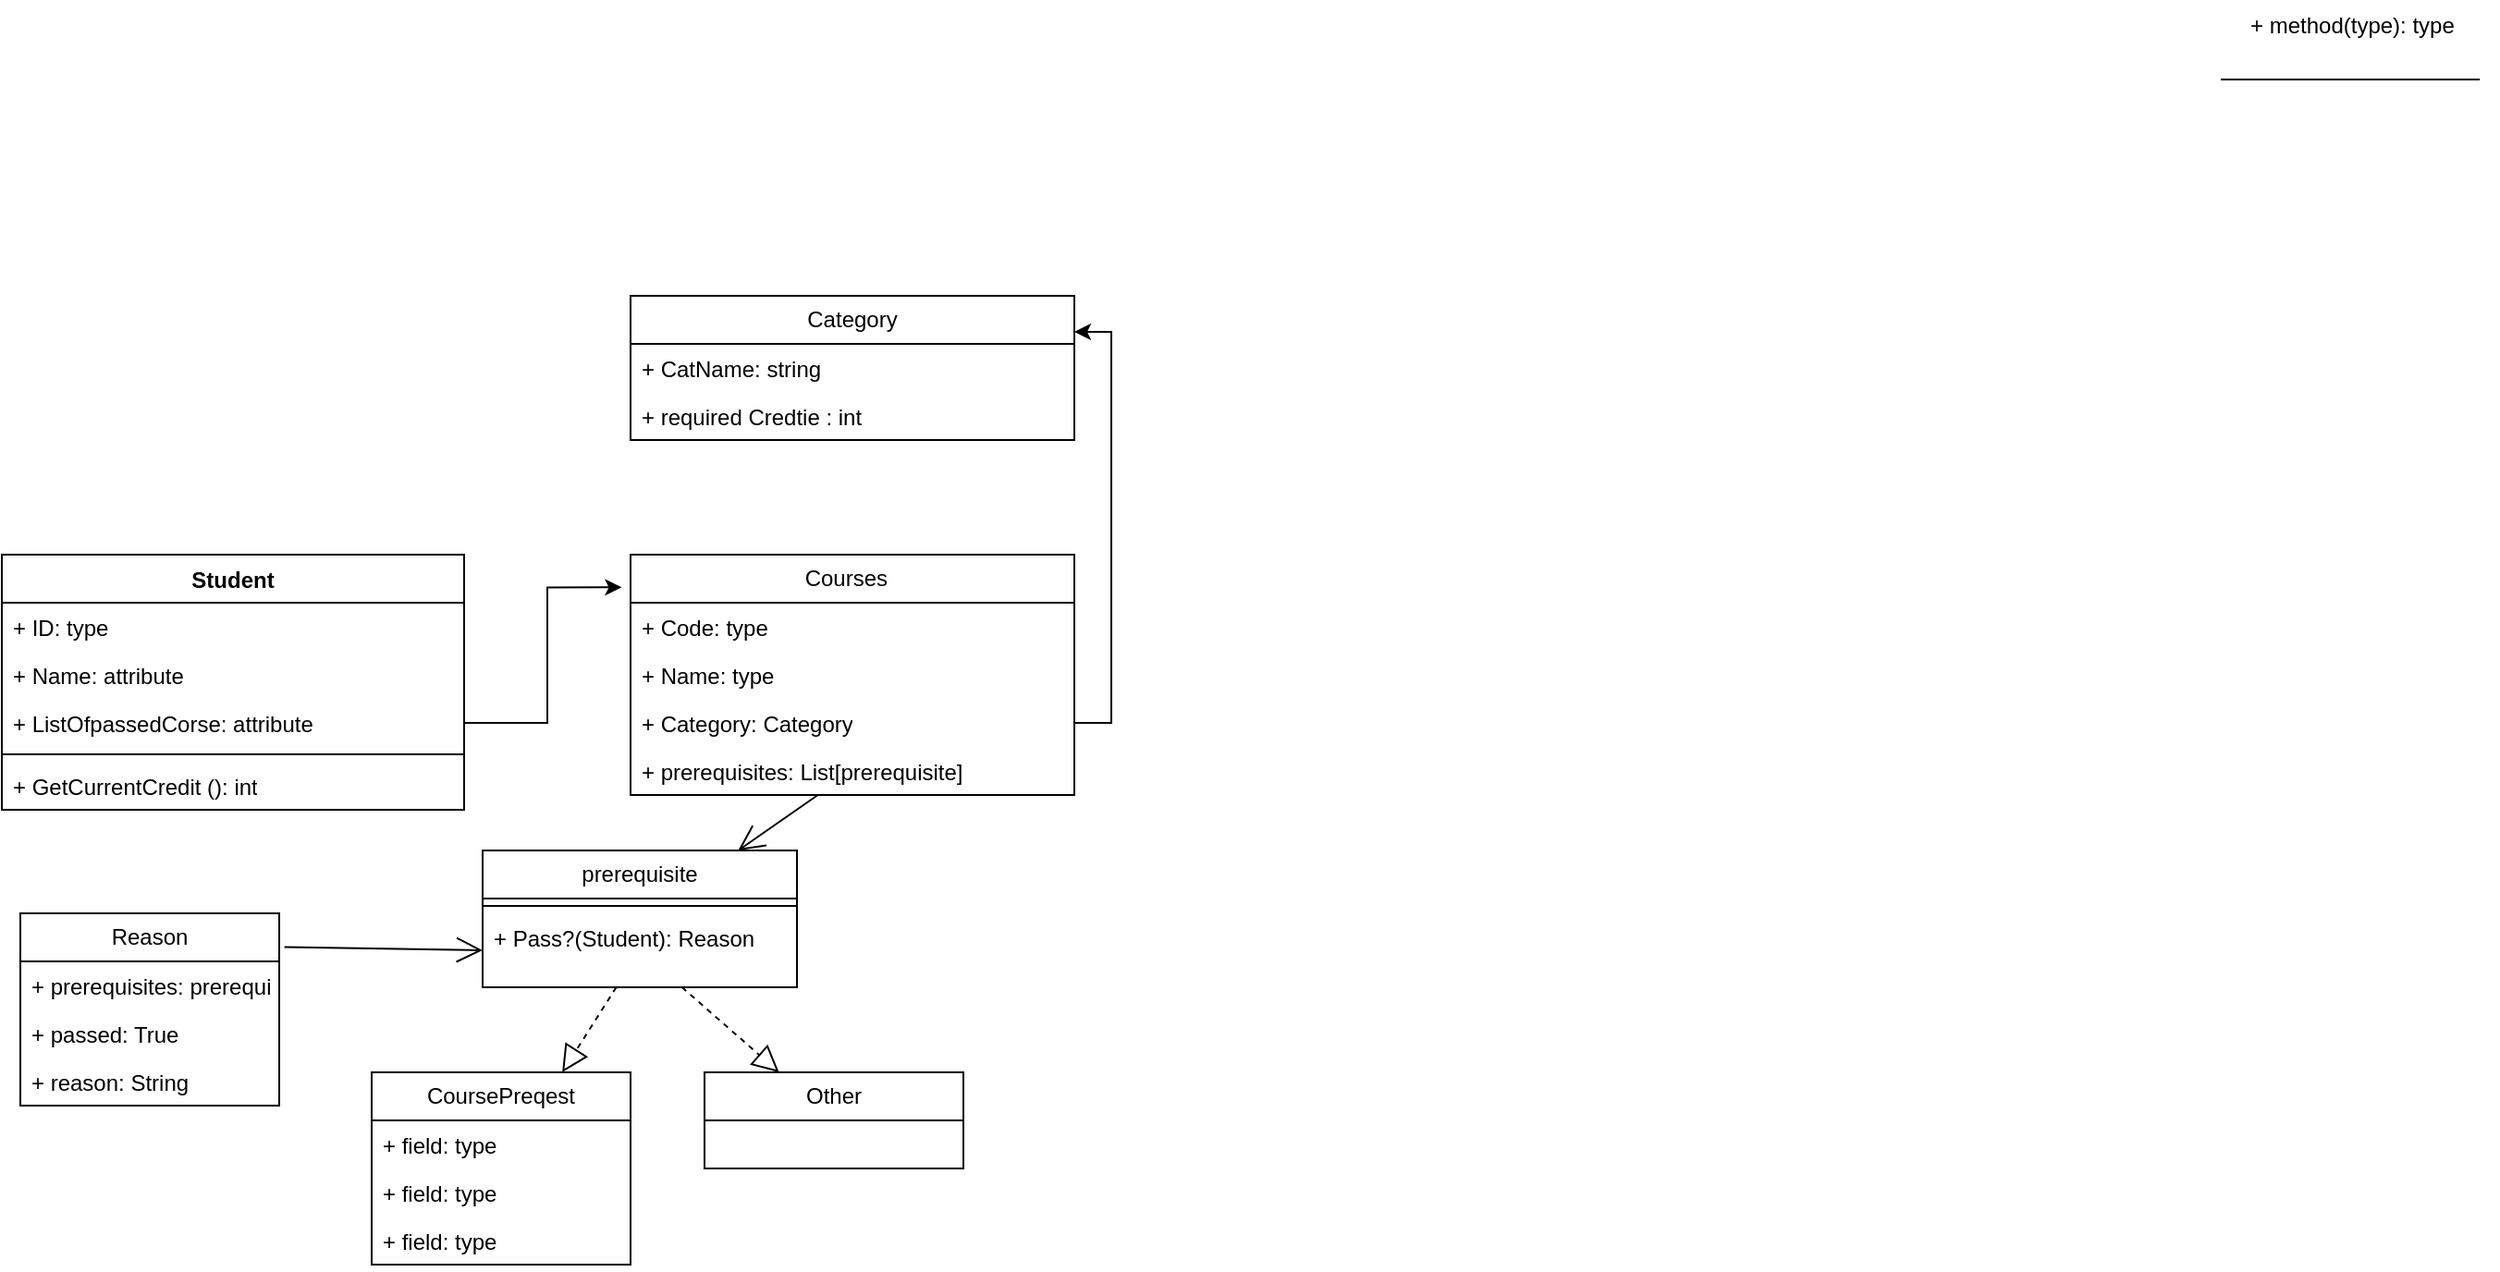 <mxfile version="22.1.16" type="device">
  <diagram name="Page-1" id="vBzQHAUM4WmIDUZfPIja">
    <mxGraphModel dx="926" dy="945" grid="1" gridSize="10" guides="1" tooltips="1" connect="1" arrows="1" fold="1" page="0" pageScale="1" pageWidth="850" pageHeight="1100" math="0" shadow="0">
      <root>
        <mxCell id="0" />
        <mxCell id="1" parent="0" />
        <mxCell id="Up4-KTMYLKEODfnnjqa--1" value="Student" style="swimlane;fontStyle=1;align=center;verticalAlign=top;childLayout=stackLayout;horizontal=1;startSize=26;horizontalStack=0;resizeParent=1;resizeParentMax=0;resizeLast=0;collapsible=1;marginBottom=0;whiteSpace=wrap;html=1;" vertex="1" parent="1">
          <mxGeometry x="140" y="120" width="250" height="138" as="geometry" />
        </mxCell>
        <mxCell id="Up4-KTMYLKEODfnnjqa--2" value="+ ID: type&lt;br&gt;" style="text;strokeColor=none;fillColor=none;align=left;verticalAlign=top;spacingLeft=4;spacingRight=4;overflow=hidden;rotatable=0;points=[[0,0.5],[1,0.5]];portConstraint=eastwest;whiteSpace=wrap;html=1;" vertex="1" parent="Up4-KTMYLKEODfnnjqa--1">
          <mxGeometry y="26" width="250" height="26" as="geometry" />
        </mxCell>
        <mxCell id="Up4-KTMYLKEODfnnjqa--5" value="+ Name: attribute" style="text;strokeColor=none;fillColor=none;align=left;verticalAlign=top;spacingLeft=4;spacingRight=4;overflow=hidden;rotatable=0;points=[[0,0.5],[1,0.5]];portConstraint=eastwest;whiteSpace=wrap;html=1;" vertex="1" parent="Up4-KTMYLKEODfnnjqa--1">
          <mxGeometry y="52" width="250" height="26" as="geometry" />
        </mxCell>
        <mxCell id="Up4-KTMYLKEODfnnjqa--6" value="+ ListOfpassedCorse: attribute" style="text;strokeColor=none;fillColor=none;align=left;verticalAlign=top;spacingLeft=4;spacingRight=4;overflow=hidden;rotatable=0;points=[[0,0.5],[1,0.5]];portConstraint=eastwest;whiteSpace=wrap;html=1;" vertex="1" parent="Up4-KTMYLKEODfnnjqa--1">
          <mxGeometry y="78" width="250" height="26" as="geometry" />
        </mxCell>
        <mxCell id="Up4-KTMYLKEODfnnjqa--3" value="" style="line;strokeWidth=1;fillColor=none;align=left;verticalAlign=middle;spacingTop=-1;spacingLeft=3;spacingRight=3;rotatable=0;labelPosition=right;points=[];portConstraint=eastwest;strokeColor=inherit;" vertex="1" parent="Up4-KTMYLKEODfnnjqa--1">
          <mxGeometry y="104" width="250" height="8" as="geometry" />
        </mxCell>
        <mxCell id="Up4-KTMYLKEODfnnjqa--4" value="+ GetCurrentCredit&amp;nbsp;(): int" style="text;strokeColor=none;fillColor=none;align=left;verticalAlign=top;spacingLeft=4;spacingRight=4;overflow=hidden;rotatable=0;points=[[0,0.5],[1,0.5]];portConstraint=eastwest;whiteSpace=wrap;html=1;" vertex="1" parent="Up4-KTMYLKEODfnnjqa--1">
          <mxGeometry y="112" width="250" height="26" as="geometry" />
        </mxCell>
        <mxCell id="Up4-KTMYLKEODfnnjqa--7" value="Courses&amp;nbsp;&amp;nbsp;" style="swimlane;fontStyle=0;childLayout=stackLayout;horizontal=1;startSize=26;fillColor=none;horizontalStack=0;resizeParent=1;resizeParentMax=0;resizeLast=0;collapsible=1;marginBottom=0;whiteSpace=wrap;html=1;" vertex="1" parent="1">
          <mxGeometry x="480" y="120" width="240" height="130" as="geometry" />
        </mxCell>
        <mxCell id="Up4-KTMYLKEODfnnjqa--8" value="+ Code: type" style="text;strokeColor=none;fillColor=none;align=left;verticalAlign=top;spacingLeft=4;spacingRight=4;overflow=hidden;rotatable=0;points=[[0,0.5],[1,0.5]];portConstraint=eastwest;whiteSpace=wrap;html=1;" vertex="1" parent="Up4-KTMYLKEODfnnjqa--7">
          <mxGeometry y="26" width="240" height="26" as="geometry" />
        </mxCell>
        <mxCell id="Up4-KTMYLKEODfnnjqa--9" value="+ Name: type" style="text;strokeColor=none;fillColor=none;align=left;verticalAlign=top;spacingLeft=4;spacingRight=4;overflow=hidden;rotatable=0;points=[[0,0.5],[1,0.5]];portConstraint=eastwest;whiteSpace=wrap;html=1;" vertex="1" parent="Up4-KTMYLKEODfnnjqa--7">
          <mxGeometry y="52" width="240" height="26" as="geometry" />
        </mxCell>
        <mxCell id="Up4-KTMYLKEODfnnjqa--42" value="+ Category: Category" style="text;strokeColor=none;fillColor=none;align=left;verticalAlign=top;spacingLeft=4;spacingRight=4;overflow=hidden;rotatable=0;points=[[0,0.5],[1,0.5]];portConstraint=eastwest;whiteSpace=wrap;html=1;" vertex="1" parent="Up4-KTMYLKEODfnnjqa--7">
          <mxGeometry y="78" width="240" height="26" as="geometry" />
        </mxCell>
        <mxCell id="Up4-KTMYLKEODfnnjqa--10" value="+&amp;nbsp;prerequisites&lt;span style=&quot;background-color: initial;&quot;&gt;:&amp;nbsp;&lt;/span&gt;List[prerequisite]" style="text;strokeColor=none;fillColor=none;align=left;verticalAlign=top;spacingLeft=4;spacingRight=4;overflow=hidden;rotatable=0;points=[[0,0.5],[1,0.5]];portConstraint=eastwest;whiteSpace=wrap;html=1;" vertex="1" parent="Up4-KTMYLKEODfnnjqa--7">
          <mxGeometry y="104" width="240" height="26" as="geometry" />
        </mxCell>
        <mxCell id="Up4-KTMYLKEODfnnjqa--12" style="edgeStyle=orthogonalEdgeStyle;rounded=0;orthogonalLoop=1;jettySize=auto;html=1;exitX=1;exitY=0.5;exitDx=0;exitDy=0;entryX=-0.02;entryY=0.136;entryDx=0;entryDy=0;entryPerimeter=0;" edge="1" parent="1" source="Up4-KTMYLKEODfnnjqa--6" target="Up4-KTMYLKEODfnnjqa--7">
          <mxGeometry relative="1" as="geometry" />
        </mxCell>
        <mxCell id="Up4-KTMYLKEODfnnjqa--13" value="prerequisite" style="swimlane;fontStyle=0;childLayout=stackLayout;horizontal=1;startSize=26;fillColor=none;horizontalStack=0;resizeParent=1;resizeParentMax=0;resizeLast=0;collapsible=1;marginBottom=0;whiteSpace=wrap;html=1;" vertex="1" parent="1">
          <mxGeometry x="400" y="280" width="170" height="74" as="geometry" />
        </mxCell>
        <mxCell id="Up4-KTMYLKEODfnnjqa--30" value="" style="line;strokeWidth=1;fillColor=none;align=left;verticalAlign=middle;spacingTop=-1;spacingLeft=3;spacingRight=3;rotatable=0;labelPosition=right;points=[];portConstraint=eastwest;strokeColor=inherit;" vertex="1" parent="Up4-KTMYLKEODfnnjqa--13">
          <mxGeometry y="26" width="170" height="8" as="geometry" />
        </mxCell>
        <mxCell id="Up4-KTMYLKEODfnnjqa--29" value="+ Pass?(Student):&amp;nbsp;Reason" style="text;strokeColor=none;fillColor=none;align=left;verticalAlign=top;spacingLeft=4;spacingRight=4;overflow=hidden;rotatable=0;points=[[0,0.5],[1,0.5]];portConstraint=eastwest;whiteSpace=wrap;html=1;" vertex="1" parent="Up4-KTMYLKEODfnnjqa--13">
          <mxGeometry y="34" width="170" height="40" as="geometry" />
        </mxCell>
        <mxCell id="Up4-KTMYLKEODfnnjqa--17" value="CoursePreqest" style="swimlane;fontStyle=0;childLayout=stackLayout;horizontal=1;startSize=26;fillColor=none;horizontalStack=0;resizeParent=1;resizeParentMax=0;resizeLast=0;collapsible=1;marginBottom=0;whiteSpace=wrap;html=1;" vertex="1" parent="1">
          <mxGeometry x="340" y="400" width="140" height="104" as="geometry" />
        </mxCell>
        <mxCell id="Up4-KTMYLKEODfnnjqa--18" value="+ field: type" style="text;strokeColor=none;fillColor=none;align=left;verticalAlign=top;spacingLeft=4;spacingRight=4;overflow=hidden;rotatable=0;points=[[0,0.5],[1,0.5]];portConstraint=eastwest;whiteSpace=wrap;html=1;" vertex="1" parent="Up4-KTMYLKEODfnnjqa--17">
          <mxGeometry y="26" width="140" height="26" as="geometry" />
        </mxCell>
        <mxCell id="Up4-KTMYLKEODfnnjqa--19" value="+ field: type" style="text;strokeColor=none;fillColor=none;align=left;verticalAlign=top;spacingLeft=4;spacingRight=4;overflow=hidden;rotatable=0;points=[[0,0.5],[1,0.5]];portConstraint=eastwest;whiteSpace=wrap;html=1;" vertex="1" parent="Up4-KTMYLKEODfnnjqa--17">
          <mxGeometry y="52" width="140" height="26" as="geometry" />
        </mxCell>
        <mxCell id="Up4-KTMYLKEODfnnjqa--20" value="+ field: type" style="text;strokeColor=none;fillColor=none;align=left;verticalAlign=top;spacingLeft=4;spacingRight=4;overflow=hidden;rotatable=0;points=[[0,0.5],[1,0.5]];portConstraint=eastwest;whiteSpace=wrap;html=1;" vertex="1" parent="Up4-KTMYLKEODfnnjqa--17">
          <mxGeometry y="78" width="140" height="26" as="geometry" />
        </mxCell>
        <mxCell id="Up4-KTMYLKEODfnnjqa--21" value="Other" style="swimlane;fontStyle=0;childLayout=stackLayout;horizontal=1;startSize=26;fillColor=none;horizontalStack=0;resizeParent=1;resizeParentMax=0;resizeLast=0;collapsible=1;marginBottom=0;whiteSpace=wrap;html=1;" vertex="1" parent="1">
          <mxGeometry x="520" y="400" width="140" height="52" as="geometry" />
        </mxCell>
        <mxCell id="Up4-KTMYLKEODfnnjqa--31" value="+ method(type): type" style="text;strokeColor=none;fillColor=none;align=left;verticalAlign=top;spacingLeft=4;spacingRight=4;overflow=hidden;rotatable=0;points=[[0,0.5],[1,0.5]];portConstraint=eastwest;whiteSpace=wrap;html=1;" vertex="1" parent="1">
          <mxGeometry x="1350" y="-180" width="140" height="26" as="geometry" />
        </mxCell>
        <mxCell id="Up4-KTMYLKEODfnnjqa--32" value="" style="line;strokeWidth=1;fillColor=none;align=left;verticalAlign=middle;spacingTop=-1;spacingLeft=3;spacingRight=3;rotatable=0;labelPosition=right;points=[];portConstraint=eastwest;strokeColor=inherit;" vertex="1" parent="1">
          <mxGeometry x="1340" y="-141" width="140" height="8" as="geometry" />
        </mxCell>
        <mxCell id="Up4-KTMYLKEODfnnjqa--33" value="Reason" style="swimlane;fontStyle=0;childLayout=stackLayout;horizontal=1;startSize=26;fillColor=none;horizontalStack=0;resizeParent=1;resizeParentMax=0;resizeLast=0;collapsible=1;marginBottom=0;whiteSpace=wrap;html=1;" vertex="1" parent="1">
          <mxGeometry x="150" y="314" width="140" height="104" as="geometry" />
        </mxCell>
        <mxCell id="Up4-KTMYLKEODfnnjqa--34" value="+&amp;nbsp;prerequisites:&amp;nbsp;prerequisite" style="text;strokeColor=none;fillColor=none;align=left;verticalAlign=top;spacingLeft=4;spacingRight=4;overflow=hidden;rotatable=0;points=[[0,0.5],[1,0.5]];portConstraint=eastwest;whiteSpace=wrap;html=1;" vertex="1" parent="Up4-KTMYLKEODfnnjqa--33">
          <mxGeometry y="26" width="140" height="26" as="geometry" />
        </mxCell>
        <mxCell id="Up4-KTMYLKEODfnnjqa--35" value="+ passed: True" style="text;strokeColor=none;fillColor=none;align=left;verticalAlign=top;spacingLeft=4;spacingRight=4;overflow=hidden;rotatable=0;points=[[0,0.5],[1,0.5]];portConstraint=eastwest;whiteSpace=wrap;html=1;" vertex="1" parent="Up4-KTMYLKEODfnnjqa--33">
          <mxGeometry y="52" width="140" height="26" as="geometry" />
        </mxCell>
        <mxCell id="Up4-KTMYLKEODfnnjqa--36" value="+ reason: String" style="text;strokeColor=none;fillColor=none;align=left;verticalAlign=top;spacingLeft=4;spacingRight=4;overflow=hidden;rotatable=0;points=[[0,0.5],[1,0.5]];portConstraint=eastwest;whiteSpace=wrap;html=1;" vertex="1" parent="Up4-KTMYLKEODfnnjqa--33">
          <mxGeometry y="78" width="140" height="26" as="geometry" />
        </mxCell>
        <mxCell id="Up4-KTMYLKEODfnnjqa--38" value="" style="endArrow=block;dashed=1;endFill=0;endSize=12;html=1;rounded=0;" edge="1" parent="1" source="Up4-KTMYLKEODfnnjqa--29" target="Up4-KTMYLKEODfnnjqa--17">
          <mxGeometry width="160" relative="1" as="geometry">
            <mxPoint x="470" y="560" as="sourcePoint" />
            <mxPoint x="630" y="560" as="targetPoint" />
          </mxGeometry>
        </mxCell>
        <mxCell id="Up4-KTMYLKEODfnnjqa--39" value="" style="endArrow=block;dashed=1;endFill=0;endSize=12;html=1;rounded=0;" edge="1" parent="1" source="Up4-KTMYLKEODfnnjqa--29" target="Up4-KTMYLKEODfnnjqa--21">
          <mxGeometry width="160" relative="1" as="geometry">
            <mxPoint x="357" y="404" as="sourcePoint" />
            <mxPoint x="278" y="490" as="targetPoint" />
          </mxGeometry>
        </mxCell>
        <mxCell id="Up4-KTMYLKEODfnnjqa--40" value="" style="endArrow=open;endFill=1;endSize=12;html=1;rounded=0;exitX=1.02;exitY=0.175;exitDx=0;exitDy=0;exitPerimeter=0;entryX=0;entryY=0.5;entryDx=0;entryDy=0;" edge="1" parent="1" source="Up4-KTMYLKEODfnnjqa--33" target="Up4-KTMYLKEODfnnjqa--29">
          <mxGeometry width="160" relative="1" as="geometry">
            <mxPoint x="320" y="340" as="sourcePoint" />
            <mxPoint x="400" y="320" as="targetPoint" />
          </mxGeometry>
        </mxCell>
        <mxCell id="Up4-KTMYLKEODfnnjqa--41" value="" style="endArrow=open;endFill=1;endSize=12;html=1;rounded=0;" edge="1" parent="1" source="Up4-KTMYLKEODfnnjqa--10" target="Up4-KTMYLKEODfnnjqa--13">
          <mxGeometry width="160" relative="1" as="geometry">
            <mxPoint x="650" y="270" as="sourcePoint" />
            <mxPoint x="747" y="271" as="targetPoint" />
          </mxGeometry>
        </mxCell>
        <mxCell id="Up4-KTMYLKEODfnnjqa--43" value="Category" style="swimlane;fontStyle=0;childLayout=stackLayout;horizontal=1;startSize=26;fillColor=none;horizontalStack=0;resizeParent=1;resizeParentMax=0;resizeLast=0;collapsible=1;marginBottom=0;whiteSpace=wrap;html=1;" vertex="1" parent="1">
          <mxGeometry x="480" y="-20" width="240" height="78" as="geometry" />
        </mxCell>
        <mxCell id="Up4-KTMYLKEODfnnjqa--44" value="+ CatName: string" style="text;strokeColor=none;fillColor=none;align=left;verticalAlign=top;spacingLeft=4;spacingRight=4;overflow=hidden;rotatable=0;points=[[0,0.5],[1,0.5]];portConstraint=eastwest;whiteSpace=wrap;html=1;" vertex="1" parent="Up4-KTMYLKEODfnnjqa--43">
          <mxGeometry y="26" width="240" height="26" as="geometry" />
        </mxCell>
        <mxCell id="Up4-KTMYLKEODfnnjqa--45" value="+ required Credtie : int" style="text;strokeColor=none;fillColor=none;align=left;verticalAlign=top;spacingLeft=4;spacingRight=4;overflow=hidden;rotatable=0;points=[[0,0.5],[1,0.5]];portConstraint=eastwest;whiteSpace=wrap;html=1;" vertex="1" parent="Up4-KTMYLKEODfnnjqa--43">
          <mxGeometry y="52" width="240" height="26" as="geometry" />
        </mxCell>
        <mxCell id="Up4-KTMYLKEODfnnjqa--47" style="edgeStyle=orthogonalEdgeStyle;rounded=0;orthogonalLoop=1;jettySize=auto;html=1;exitX=1;exitY=0.5;exitDx=0;exitDy=0;entryX=1;entryY=0.25;entryDx=0;entryDy=0;" edge="1" parent="1" source="Up4-KTMYLKEODfnnjqa--42" target="Up4-KTMYLKEODfnnjqa--43">
          <mxGeometry relative="1" as="geometry" />
        </mxCell>
      </root>
    </mxGraphModel>
  </diagram>
</mxfile>
